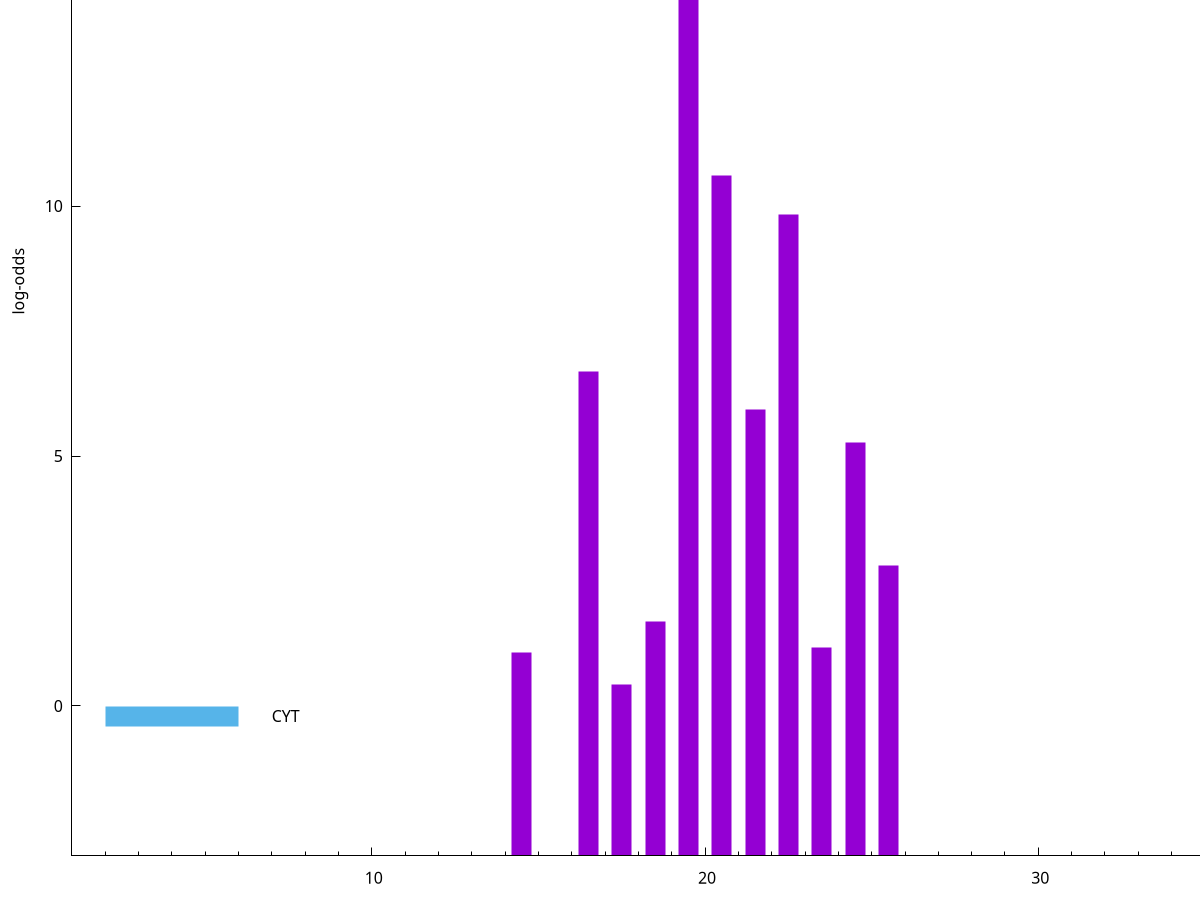 set title "LipoP predictions for SRR4065689.gff"
set size 2., 1.4
set xrange [1:70] 
set mxtics 10
set yrange [-3:20]
set y2range [0:23]
set ylabel "log-odds"
set term postscript eps color solid "Helvetica" 30
set output "SRR4065689.gff42.eps"
set arrow from 2,14.7054 to 6,14.7054 nohead lt 1 lw 20
set label "SpI" at 7,14.7054
set arrow from 2,-0.200913 to 6,-0.200913 nohead lt 3 lw 20
set label "CYT" at 7,-0.200913
set arrow from 2,14.7054 to 6,14.7054 nohead lt 1 lw 20
set label "SpI" at 7,14.7054
# NOTE: The scores below are the log-odds scores with the threshold
# NOTE: subtracted (a hack to make gnuplot make the histogram all
# NOTE: look nice).
plot "-" axes x1y2 title "" with impulses lt 1 lw 20
19.500000 17.552000
20.500000 13.611500
22.500000 12.834170
16.500000 9.689640
21.500000 8.927140
24.500000 8.274590
25.500000 5.814910
18.500000 4.686980
23.500000 4.171710
14.500000 4.059970
17.500000 3.420851
e
exit
